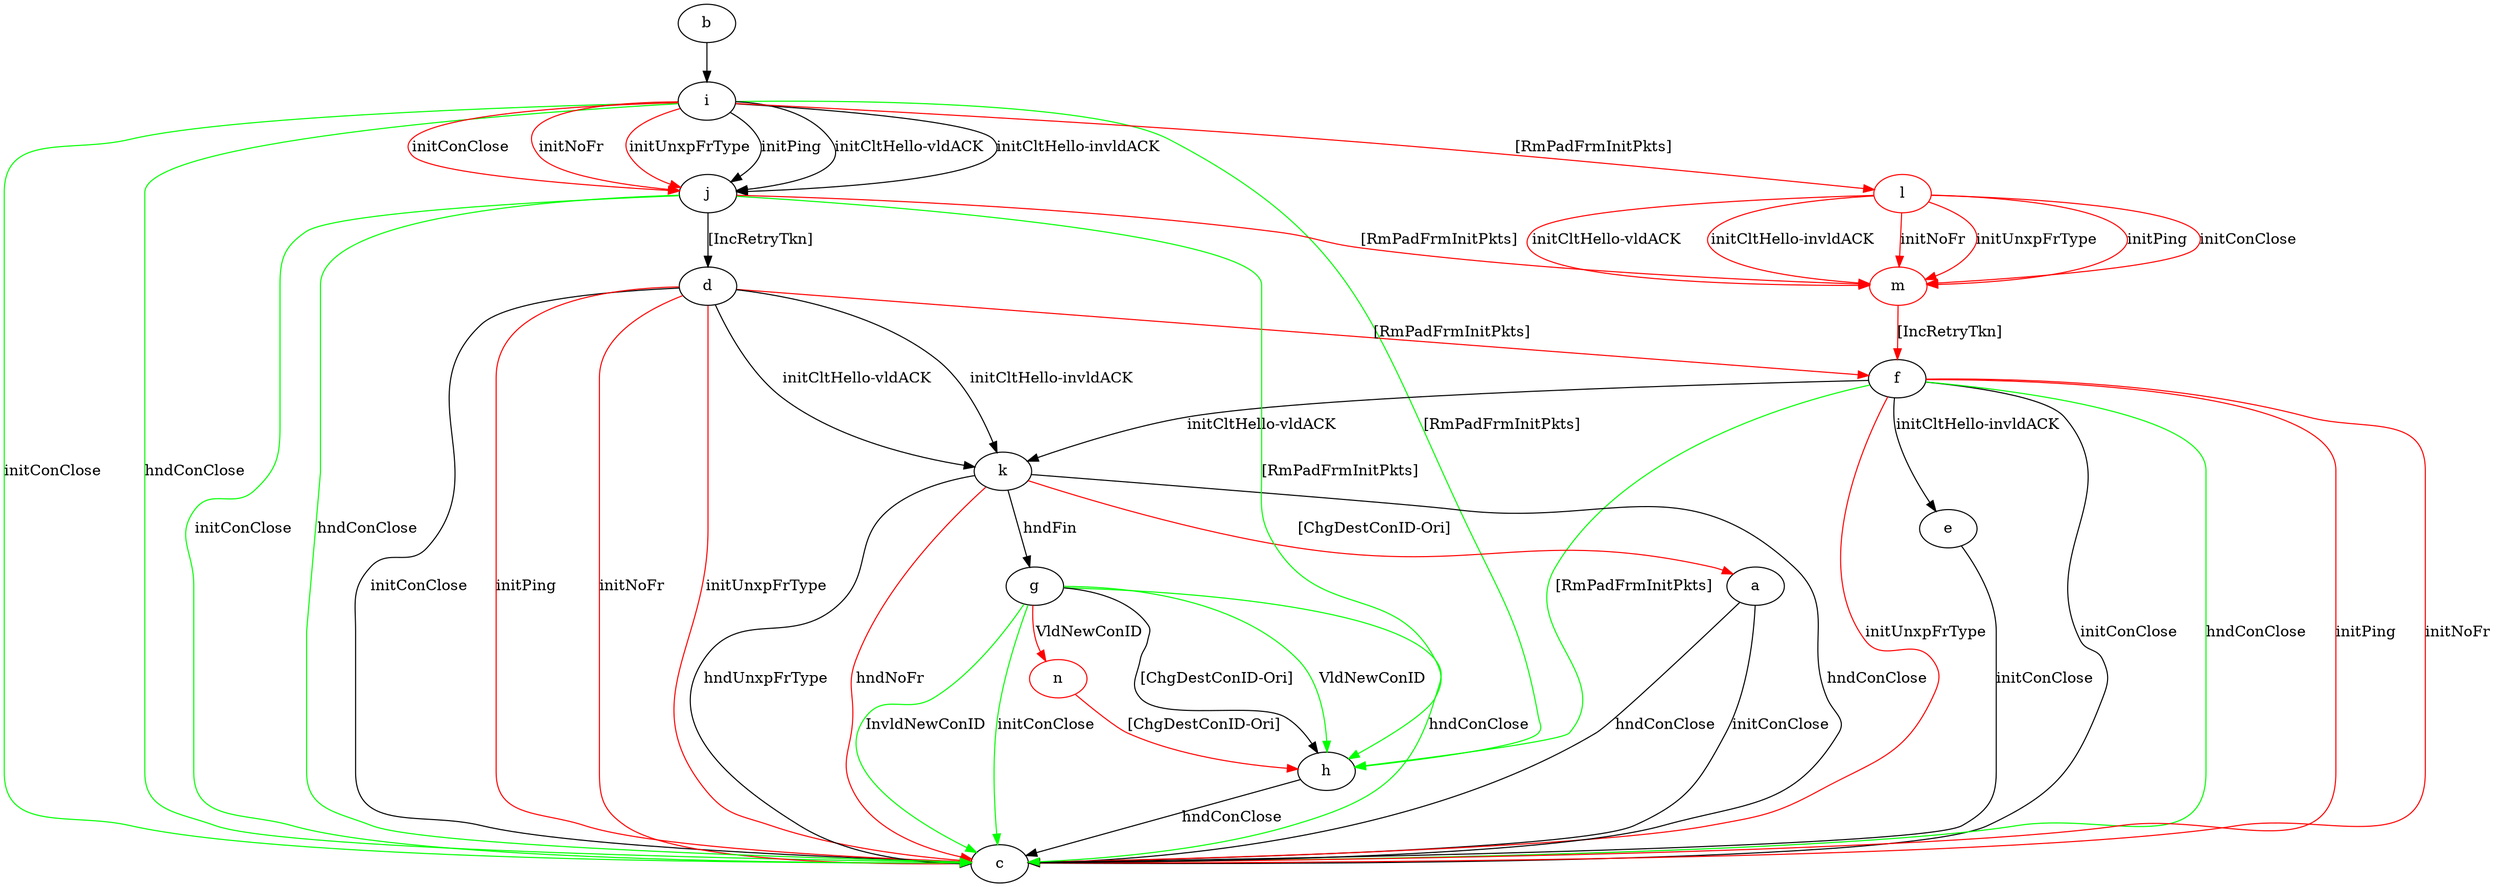 digraph "" {
	a -> c	[key=0,
		label="initConClose "];
	a -> c	[key=1,
		label="hndConClose "];
	b -> i	[key=0];
	d -> c	[key=0,
		label="initConClose "];
	d -> c	[key=1,
		color=red,
		label="initPing "];
	d -> c	[key=2,
		color=red,
		label="initNoFr "];
	d -> c	[key=3,
		color=red,
		label="initUnxpFrType "];
	d -> f	[key=0,
		color=red,
		label="[RmPadFrmInitPkts] "];
	d -> k	[key=0,
		label="initCltHello-vldACK "];
	d -> k	[key=1,
		label="initCltHello-invldACK "];
	e -> c	[key=0,
		label="initConClose "];
	f -> c	[key=0,
		label="initConClose "];
	f -> c	[key=1,
		color=green,
		label="hndConClose "];
	f -> c	[key=2,
		color=red,
		label="initPing "];
	f -> c	[key=3,
		color=red,
		label="initNoFr "];
	f -> c	[key=4,
		color=red,
		label="initUnxpFrType "];
	f -> e	[key=0,
		label="initCltHello-invldACK "];
	f -> h	[key=0,
		color=green,
		label="[RmPadFrmInitPkts] "];
	f -> k	[key=0,
		label="initCltHello-vldACK "];
	g -> c	[key=0,
		color=green,
		label="initConClose "];
	g -> c	[key=1,
		color=green,
		label="hndConClose "];
	g -> c	[key=2,
		color=green,
		label="InvldNewConID "];
	g -> h	[key=0,
		label="[ChgDestConID-Ori] "];
	g -> h	[key=1,
		color=green,
		label="VldNewConID "];
	n	[color=red];
	g -> n	[key=0,
		color=red,
		label="VldNewConID "];
	h -> c	[key=0,
		label="hndConClose "];
	i -> c	[key=0,
		color=green,
		label="initConClose "];
	i -> c	[key=1,
		color=green,
		label="hndConClose "];
	i -> h	[key=0,
		color=green,
		label="[RmPadFrmInitPkts] "];
	i -> j	[key=0,
		label="initPing "];
	i -> j	[key=1,
		label="initCltHello-vldACK "];
	i -> j	[key=2,
		label="initCltHello-invldACK "];
	i -> j	[key=3,
		color=red,
		label="initConClose "];
	i -> j	[key=4,
		color=red,
		label="initNoFr "];
	i -> j	[key=5,
		color=red,
		label="initUnxpFrType "];
	l	[color=red];
	i -> l	[key=0,
		color=red,
		label="[RmPadFrmInitPkts] "];
	j -> c	[key=0,
		color=green,
		label="initConClose "];
	j -> c	[key=1,
		color=green,
		label="hndConClose "];
	j -> d	[key=0,
		label="[IncRetryTkn] "];
	j -> h	[key=0,
		color=green,
		label="[RmPadFrmInitPkts] "];
	m	[color=red];
	j -> m	[key=0,
		color=red,
		label="[RmPadFrmInitPkts] "];
	k -> a	[key=0,
		color=red,
		label="[ChgDestConID-Ori] "];
	k -> c	[key=0,
		label="hndConClose "];
	k -> c	[key=1,
		label="hndUnxpFrType "];
	k -> c	[key=2,
		color=red,
		label="hndNoFr "];
	k -> g	[key=0,
		label="hndFin "];
	l -> m	[key=0,
		color=red,
		label="initPing "];
	l -> m	[key=1,
		color=red,
		label="initConClose "];
	l -> m	[key=2,
		color=red,
		label="initCltHello-vldACK "];
	l -> m	[key=3,
		color=red,
		label="initCltHello-invldACK "];
	l -> m	[key=4,
		color=red,
		label="initNoFr "];
	l -> m	[key=5,
		color=red,
		label="initUnxpFrType "];
	m -> f	[key=0,
		color=red,
		label="[IncRetryTkn] "];
	n -> h	[key=0,
		color=red,
		label="[ChgDestConID-Ori] "];
}
